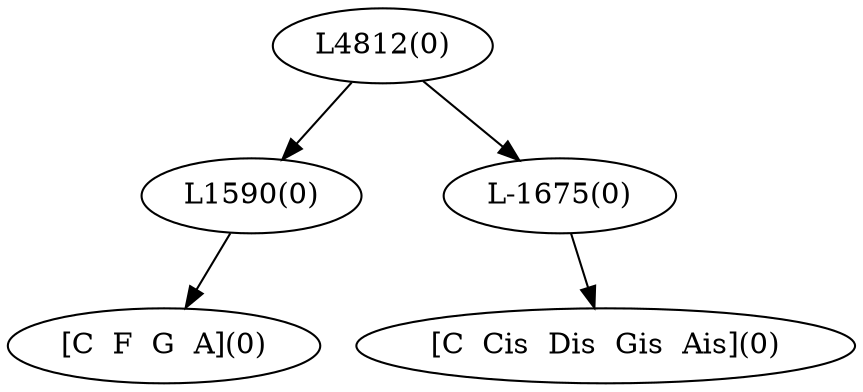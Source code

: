 digraph sample{
"L1590(0)"->"[C  F  G  A](0)"
"L-1675(0)"->"[C  Cis  Dis  Gis  Ais](0)"
"L4812(0)"->"L1590(0)"
"L4812(0)"->"L-1675(0)"
{rank = min; "L4812(0)"}
{rank = same; "L1590(0)"; "L-1675(0)";}
{rank = max; "[C  Cis  Dis  Gis  Ais](0)"; "[C  F  G  A](0)";}
}